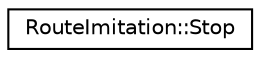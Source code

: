 digraph "Graphical Class Hierarchy"
{
 // LATEX_PDF_SIZE
  edge [fontname="Helvetica",fontsize="10",labelfontname="Helvetica",labelfontsize="10"];
  node [fontname="Helvetica",fontsize="10",shape=record];
  rankdir="LR";
  Node0 [label="RouteImitation::Stop",height=0.2,width=0.4,color="black", fillcolor="white", style="filled",URL="$structRouteImitation_1_1Stop.html",tooltip=" "];
}
